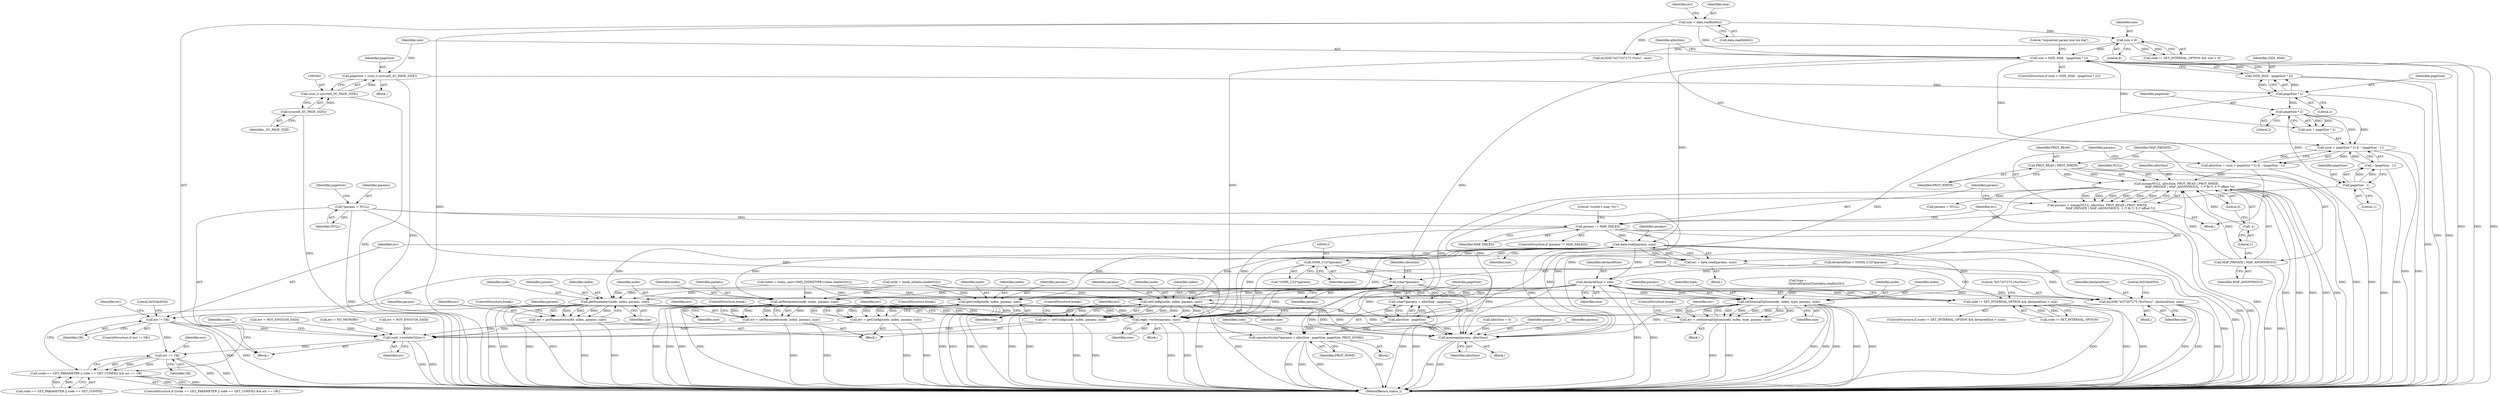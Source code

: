 digraph "0_Android_295c883fe3105b19bcd0f9e07d54c6b589fc5bff@API" {
"1000392" [label="(Call,data.read(params, size))"];
"1000386" [label="(Call,params != MAP_FAILED)"];
"1000309" [label="(Call,*params = NULL)"];
"1000371" [label="(Call,params = mmap(NULL, allocSize, PROT_READ | PROT_WRITE,\n                            MAP_PRIVATE | MAP_ANONYMOUS, -1 /* fd */, 0 /* offset */))"];
"1000373" [label="(Call,mmap(NULL, allocSize, PROT_READ | PROT_WRITE,\n                            MAP_PRIVATE | MAP_ANONYMOUS, -1 /* fd */, 0 /* offset */))"];
"1000359" [label="(Call,allocSize = (size + pageSize * 2) & ~(pageSize - 1))"];
"1000361" [label="(Call,(size + pageSize * 2) & ~(pageSize - 1))"];
"1000347" [label="(Call,size > SIZE_MAX - (pageSize * 2))"];
"1000325" [label="(Call,size < 8)"];
"1000301" [label="(Call,size = data.readInt64())"];
"1000349" [label="(Call,SIZE_MAX - (pageSize * 2))"];
"1000351" [label="(Call,pageSize * 2)"];
"1000340" [label="(Call,pageSize = (size_t) sysconf(_SC_PAGE_SIZE))"];
"1000342" [label="(Call,(size_t) sysconf(_SC_PAGE_SIZE))"];
"1000344" [label="(Call,sysconf(_SC_PAGE_SIZE))"];
"1000364" [label="(Call,pageSize * 2)"];
"1000367" [label="(Call,~(pageSize - 1))"];
"1000368" [label="(Call,pageSize - 1)"];
"1000376" [label="(Call,PROT_READ | PROT_WRITE)"];
"1000379" [label="(Call,MAP_PRIVATE | MAP_ANONYMOUS)"];
"1000382" [label="(Call,-1)"];
"1000390" [label="(Call,err = data.read(params, size))"];
"1000396" [label="(Call,err != OK)"];
"1000507" [label="(Call,reply->writeInt32(err))"];
"1000518" [label="(Call,err == OK)"];
"1000510" [label="(Call,(code == GET_PARAMETER || code == GET_CONFIG) && err == OK)"];
"1000412" [label="(Call,(OMX_U32*)params)"];
"1000435" [label="(Call,(char*)params)"];
"1000433" [label="(Call,mprotect((char*)params + allocSize - pageSize, pageSize, PROT_NONE))"];
"1000434" [label="(Call,(char*)params + allocSize - pageSize)"];
"1000449" [label="(Call,getParameter(node, index, params, size))"];
"1000447" [label="(Call,err = getParameter(node, index, params, size))"];
"1000522" [label="(Call,reply->write(params, size))"];
"1000528" [label="(Call,munmap(params, allocSize))"];
"1000458" [label="(Call,setParameter(node, index, params, size))"];
"1000456" [label="(Call,err = setParameter(node, index, params, size))"];
"1000467" [label="(Call,getConfig(node, index, params, size))"];
"1000465" [label="(Call,err = getConfig(node, index, params, size))"];
"1000476" [label="(Call,setConfig(node, index, params, size))"];
"1000474" [label="(Call,err = setConfig(node, index, params, size))"];
"1000492" [label="(Call,setInternalOption(node, index, type, params, size))"];
"1000490" [label="(Call,err = setInternalOption(node, index, type, params, size))"];
"1000420" [label="(Call,declaredSize > size)"];
"1000416" [label="(Call,code != SET_INTERNAL_OPTION && declaredSize > size)"];
"1000424" [label="(Call,ALOGE(\"b/27207275 (%u/%zu)\", declaredSize, size))"];
"1000510" [label="(Call,(code == GET_PARAMETER || code == GET_CONFIG) && err == OK)"];
"1000494" [label="(Identifier,index)"];
"1000310" [label="(Identifier,params)"];
"1000349" [label="(Call,SIZE_MAX - (pageSize * 2))"];
"1000416" [label="(Call,code != SET_INTERNAL_OPTION && declaredSize > size)"];
"1000427" [label="(Identifier,size)"];
"1000321" [label="(Call,code != SET_INTERNAL_OPTION && size < 8)"];
"1000524" [label="(Identifier,size)"];
"1000384" [label="(Literal,0)"];
"1000479" [label="(Identifier,params)"];
"1000434" [label="(Call,(char*)params + allocSize - pageSize)"];
"1000420" [label="(Call,declaredSize > size)"];
"1000325" [label="(Call,size < 8)"];
"1000520" [label="(Identifier,OK)"];
"1000509" [label="(ControlStructure,if ((code == GET_PARAMETER || code == GET_CONFIG) && err == OK))"];
"1000398" [label="(Identifier,OK)"];
"1000337" [label="(Call,err = NO_MEMORY)"];
"1000449" [label="(Call,getParameter(node, index, params, size))"];
"1000348" [label="(Identifier,size)"];
"1000461" [label="(Identifier,params)"];
"1000453" [label="(Identifier,size)"];
"1000374" [label="(Identifier,NULL)"];
"1000295" [label="(Call,index = static_cast<OMX_INDEXTYPE>(data.readInt32()))"];
"1000397" [label="(Identifier,err)"];
"1000496" [label="(Identifier,params)"];
"1000311" [label="(Identifier,NULL)"];
"1000344" [label="(Call,sysconf(_SC_PAGE_SIZE))"];
"1000441" [label="(Identifier,pageSize)"];
"1000306" [label="(Identifier,err)"];
"1000382" [label="(Call,-1)"];
"1000421" [label="(Identifier,declaredSize)"];
"1000467" [label="(Call,getConfig(node, index, params, size))"];
"1000472" [label="(ControlStructure,break;)"];
"1000495" [label="(Identifier,type)"];
"1000485" [label="(Call,type =\n                                        (InternalOptionType)data.readInt32())"];
"1001343" [label="(MethodReturn,status_t)"];
"1000352" [label="(Identifier,pageSize)"];
"1000425" [label="(Literal,\"b/27207275 (%u/%zu)\")"];
"1000392" [label="(Call,data.read(params, size))"];
"1000375" [label="(Identifier,allocSize)"];
"1000437" [label="(Identifier,params)"];
"1000422" [label="(Identifier,size)"];
"1000369" [label="(Identifier,pageSize)"];
"1000451" [label="(Identifier,index)"];
"1000385" [label="(ControlStructure,if (params != MAP_FAILED))"];
"1000317" [label="(Call,allocSize = 0)"];
"1000459" [label="(Identifier,node)"];
"1000493" [label="(Identifier,node)"];
"1000471" [label="(Identifier,size)"];
"1000405" [label="(Call,err = NOT_ENOUGH_DATA)"];
"1000432" [label="(Block,)"];
"1000394" [label="(Identifier,size)"];
"1000528" [label="(Call,munmap(params, allocSize))"];
"1000511" [label="(Call,code == GET_PARAMETER || code == GET_CONFIG)"];
"1000477" [label="(Identifier,node)"];
"1000491" [label="(Identifier,err)"];
"1000481" [label="(ControlStructure,break;)"];
"1000454" [label="(ControlStructure,break;)"];
"1000497" [label="(Identifier,size)"];
"1000302" [label="(Identifier,size)"];
"1000350" [label="(Identifier,SIZE_MAX)"];
"1000360" [label="(Identifier,allocSize)"];
"1000356" [label="(Literal,\"requested param size too big\")"];
"1000396" [label="(Call,err != OK)"];
"1000518" [label="(Call,err == OK)"];
"1000370" [label="(Literal,1)"];
"1000530" [label="(Identifier,allocSize)"];
"1000522" [label="(Call,reply->write(params, size))"];
"1000387" [label="(Identifier,params)"];
"1000521" [label="(Block,)"];
"1000423" [label="(Block,)"];
"1000388" [label="(Identifier,MAP_FAILED)"];
"1000447" [label="(Call,err = getParameter(node, index, params, size))"];
"1000483" [label="(Block,)"];
"1000373" [label="(Call,mmap(NULL, allocSize, PROT_READ | PROT_WRITE,\n                            MAP_PRIVATE | MAP_ANONYMOUS, -1 /* fd */, 0 /* offset */))"];
"1000353" [label="(Literal,2)"];
"1000468" [label="(Identifier,node)"];
"1000361" [label="(Call,(size + pageSize * 2) & ~(pageSize - 1))"];
"1000377" [label="(Identifier,PROT_READ)"];
"1000426" [label="(Identifier,declaredSize)"];
"1000368" [label="(Call,pageSize - 1)"];
"1000523" [label="(Identifier,params)"];
"1000345" [label="(Identifier,_SC_PAGE_SIZE)"];
"1000386" [label="(Call,params != MAP_FAILED)"];
"1000314" [label="(Identifier,pageSize)"];
"1000362" [label="(Call,size + pageSize * 2)"];
"1000347" [label="(Call,size > SIZE_MAX - (pageSize * 2))"];
"1000376" [label="(Call,PROT_READ | PROT_WRITE)"];
"1000460" [label="(Identifier,index)"];
"1000424" [label="(Call,ALOGE(\"b/27207275 (%u/%zu)\", declaredSize, size))"];
"1000531" [label="(Call,params = NULL)"];
"1000336" [label="(Block,)"];
"1000381" [label="(Identifier,MAP_ANONYMOUS)"];
"1000342" [label="(Call,(size_t) sysconf(_SC_PAGE_SIZE))"];
"1000433" [label="(Call,mprotect((char*)params + allocSize - pageSize, pageSize, PROT_NONE))"];
"1000283" [label="(Block,)"];
"1000367" [label="(Call,~(pageSize - 1))"];
"1000476" [label="(Call,setConfig(node, index, params, size))"];
"1000401" [label="(Literal,0x534e4554)"];
"1000508" [label="(Identifier,err)"];
"1000463" [label="(ControlStructure,break;)"];
"1000359" [label="(Call,allocSize = (size + pageSize * 2) & ~(pageSize - 1))"];
"1000366" [label="(Literal,2)"];
"1000442" [label="(Identifier,PROT_NONE)"];
"1000301" [label="(Call,size = data.readInt64())"];
"1000303" [label="(Call,data.readInt64())"];
"1000456" [label="(Call,err = setParameter(node, index, params, size))"];
"1000393" [label="(Identifier,params)"];
"1000389" [label="(Block,)"];
"1000444" [label="(Identifier,code)"];
"1000341" [label="(Identifier,pageSize)"];
"1000462" [label="(Identifier,size)"];
"1000457" [label="(Identifier,err)"];
"1000480" [label="(Identifier,size)"];
"1000529" [label="(Identifier,params)"];
"1000412" [label="(Call,(OMX_U32*)params)"];
"1000465" [label="(Call,err = getConfig(node, index, params, size))"];
"1000526" [label="(Identifier,params)"];
"1000475" [label="(Identifier,err)"];
"1000448" [label="(Identifier,err)"];
"1000417" [label="(Call,code != SET_INTERNAL_OPTION)"];
"1000391" [label="(Identifier,err)"];
"1000450" [label="(Identifier,node)"];
"1000527" [label="(Block,)"];
"1000513" [label="(Identifier,code)"];
"1000532" [label="(Identifier,params)"];
"1000466" [label="(Identifier,err)"];
"1000364" [label="(Call,pageSize * 2)"];
"1000458" [label="(Call,setParameter(node, index, params, size))"];
"1000309" [label="(Call,*params = NULL)"];
"1000346" [label="(ControlStructure,if (size > SIZE_MAX - (pageSize * 2)))"];
"1000429" [label="(Literal,0x534e4554)"];
"1000438" [label="(Call,allocSize - pageSize)"];
"1000365" [label="(Identifier,pageSize)"];
"1000411" [label="(Call,*(OMX_U32*)params)"];
"1000379" [label="(Call,MAP_PRIVATE | MAP_ANONYMOUS)"];
"1000435" [label="(Call,(char*)params)"];
"1000498" [label="(ControlStructure,break;)"];
"1000329" [label="(Call,ALOGE(\"b/27207275 (%zu)\", size))"];
"1000305" [label="(Call,err = NOT_ENOUGH_DATA)"];
"1000358" [label="(Block,)"];
"1000372" [label="(Identifier,params)"];
"1000406" [label="(Identifier,err)"];
"1000492" [label="(Call,setInternalOption(node, index, type, params, size))"];
"1000519" [label="(Identifier,err)"];
"1000340" [label="(Call,pageSize = (size_t) sysconf(_SC_PAGE_SIZE))"];
"1000507" [label="(Call,reply->writeInt32(err))"];
"1000390" [label="(Call,err = data.read(params, size))"];
"1000445" [label="(Block,)"];
"1000504" [label="(Literal,\"couldn't map: %s\")"];
"1000439" [label="(Identifier,allocSize)"];
"1000351" [label="(Call,pageSize * 2)"];
"1000490" [label="(Call,err = setInternalOption(node, index, type, params, size))"];
"1000452" [label="(Identifier,params)"];
"1000326" [label="(Identifier,size)"];
"1000469" [label="(Identifier,index)"];
"1000371" [label="(Call,params = mmap(NULL, allocSize, PROT_READ | PROT_WRITE,\n                            MAP_PRIVATE | MAP_ANONYMOUS, -1 /* fd */, 0 /* offset */))"];
"1000378" [label="(Identifier,PROT_WRITE)"];
"1000470" [label="(Identifier,params)"];
"1000409" [label="(Call,declaredSize = *(OMX_U32*)params)"];
"1000380" [label="(Identifier,MAP_PRIVATE)"];
"1000478" [label="(Identifier,index)"];
"1000395" [label="(ControlStructure,if (err != OK))"];
"1000383" [label="(Literal,1)"];
"1000327" [label="(Literal,8)"];
"1000474" [label="(Call,err = setConfig(node, index, params, size))"];
"1000415" [label="(ControlStructure,if (code != SET_INTERNAL_OPTION && declaredSize > size))"];
"1000289" [label="(Call,node = (node_id)data.readInt32())"];
"1000414" [label="(Identifier,params)"];
"1000392" -> "1000390"  [label="AST: "];
"1000392" -> "1000394"  [label="CFG: "];
"1000393" -> "1000392"  [label="AST: "];
"1000394" -> "1000392"  [label="AST: "];
"1000390" -> "1000392"  [label="CFG: "];
"1000392" -> "1001343"  [label="DDG: "];
"1000392" -> "1000390"  [label="DDG: "];
"1000392" -> "1000390"  [label="DDG: "];
"1000386" -> "1000392"  [label="DDG: "];
"1000347" -> "1000392"  [label="DDG: "];
"1000392" -> "1000412"  [label="DDG: "];
"1000392" -> "1000420"  [label="DDG: "];
"1000392" -> "1000424"  [label="DDG: "];
"1000392" -> "1000449"  [label="DDG: "];
"1000392" -> "1000458"  [label="DDG: "];
"1000392" -> "1000467"  [label="DDG: "];
"1000392" -> "1000476"  [label="DDG: "];
"1000392" -> "1000492"  [label="DDG: "];
"1000392" -> "1000522"  [label="DDG: "];
"1000392" -> "1000522"  [label="DDG: "];
"1000392" -> "1000528"  [label="DDG: "];
"1000386" -> "1000385"  [label="AST: "];
"1000386" -> "1000388"  [label="CFG: "];
"1000387" -> "1000386"  [label="AST: "];
"1000388" -> "1000386"  [label="AST: "];
"1000391" -> "1000386"  [label="CFG: "];
"1000504" -> "1000386"  [label="CFG: "];
"1000386" -> "1001343"  [label="DDG: "];
"1000386" -> "1001343"  [label="DDG: "];
"1000309" -> "1000386"  [label="DDG: "];
"1000371" -> "1000386"  [label="DDG: "];
"1000386" -> "1000522"  [label="DDG: "];
"1000386" -> "1000528"  [label="DDG: "];
"1000309" -> "1000283"  [label="AST: "];
"1000309" -> "1000311"  [label="CFG: "];
"1000310" -> "1000309"  [label="AST: "];
"1000311" -> "1000309"  [label="AST: "];
"1000314" -> "1000309"  [label="CFG: "];
"1000309" -> "1001343"  [label="DDG: "];
"1000309" -> "1000522"  [label="DDG: "];
"1000309" -> "1000528"  [label="DDG: "];
"1000371" -> "1000358"  [label="AST: "];
"1000371" -> "1000373"  [label="CFG: "];
"1000372" -> "1000371"  [label="AST: "];
"1000373" -> "1000371"  [label="AST: "];
"1000387" -> "1000371"  [label="CFG: "];
"1000371" -> "1001343"  [label="DDG: "];
"1000373" -> "1000371"  [label="DDG: "];
"1000373" -> "1000371"  [label="DDG: "];
"1000373" -> "1000371"  [label="DDG: "];
"1000373" -> "1000371"  [label="DDG: "];
"1000373" -> "1000371"  [label="DDG: "];
"1000373" -> "1000371"  [label="DDG: "];
"1000373" -> "1000384"  [label="CFG: "];
"1000374" -> "1000373"  [label="AST: "];
"1000375" -> "1000373"  [label="AST: "];
"1000376" -> "1000373"  [label="AST: "];
"1000379" -> "1000373"  [label="AST: "];
"1000382" -> "1000373"  [label="AST: "];
"1000384" -> "1000373"  [label="AST: "];
"1000373" -> "1001343"  [label="DDG: "];
"1000373" -> "1001343"  [label="DDG: "];
"1000373" -> "1001343"  [label="DDG: "];
"1000373" -> "1001343"  [label="DDG: "];
"1000373" -> "1001343"  [label="DDG: "];
"1000359" -> "1000373"  [label="DDG: "];
"1000376" -> "1000373"  [label="DDG: "];
"1000376" -> "1000373"  [label="DDG: "];
"1000379" -> "1000373"  [label="DDG: "];
"1000379" -> "1000373"  [label="DDG: "];
"1000382" -> "1000373"  [label="DDG: "];
"1000373" -> "1000438"  [label="DDG: "];
"1000373" -> "1000528"  [label="DDG: "];
"1000373" -> "1000531"  [label="DDG: "];
"1000359" -> "1000358"  [label="AST: "];
"1000359" -> "1000361"  [label="CFG: "];
"1000360" -> "1000359"  [label="AST: "];
"1000361" -> "1000359"  [label="AST: "];
"1000372" -> "1000359"  [label="CFG: "];
"1000359" -> "1001343"  [label="DDG: "];
"1000361" -> "1000359"  [label="DDG: "];
"1000361" -> "1000359"  [label="DDG: "];
"1000361" -> "1000367"  [label="CFG: "];
"1000362" -> "1000361"  [label="AST: "];
"1000367" -> "1000361"  [label="AST: "];
"1000361" -> "1001343"  [label="DDG: "];
"1000361" -> "1001343"  [label="DDG: "];
"1000347" -> "1000361"  [label="DDG: "];
"1000364" -> "1000361"  [label="DDG: "];
"1000364" -> "1000361"  [label="DDG: "];
"1000367" -> "1000361"  [label="DDG: "];
"1000347" -> "1000346"  [label="AST: "];
"1000347" -> "1000349"  [label="CFG: "];
"1000348" -> "1000347"  [label="AST: "];
"1000349" -> "1000347"  [label="AST: "];
"1000356" -> "1000347"  [label="CFG: "];
"1000360" -> "1000347"  [label="CFG: "];
"1000347" -> "1001343"  [label="DDG: "];
"1000347" -> "1001343"  [label="DDG: "];
"1000347" -> "1001343"  [label="DDG: "];
"1000325" -> "1000347"  [label="DDG: "];
"1000301" -> "1000347"  [label="DDG: "];
"1000349" -> "1000347"  [label="DDG: "];
"1000349" -> "1000347"  [label="DDG: "];
"1000347" -> "1000362"  [label="DDG: "];
"1000347" -> "1000522"  [label="DDG: "];
"1000325" -> "1000321"  [label="AST: "];
"1000325" -> "1000327"  [label="CFG: "];
"1000326" -> "1000325"  [label="AST: "];
"1000327" -> "1000325"  [label="AST: "];
"1000321" -> "1000325"  [label="CFG: "];
"1000325" -> "1000321"  [label="DDG: "];
"1000325" -> "1000321"  [label="DDG: "];
"1000301" -> "1000325"  [label="DDG: "];
"1000325" -> "1000329"  [label="DDG: "];
"1000301" -> "1000283"  [label="AST: "];
"1000301" -> "1000303"  [label="CFG: "];
"1000302" -> "1000301"  [label="AST: "];
"1000303" -> "1000301"  [label="AST: "];
"1000306" -> "1000301"  [label="CFG: "];
"1000301" -> "1001343"  [label="DDG: "];
"1000301" -> "1000329"  [label="DDG: "];
"1000349" -> "1000351"  [label="CFG: "];
"1000350" -> "1000349"  [label="AST: "];
"1000351" -> "1000349"  [label="AST: "];
"1000349" -> "1001343"  [label="DDG: "];
"1000349" -> "1001343"  [label="DDG: "];
"1000351" -> "1000349"  [label="DDG: "];
"1000351" -> "1000349"  [label="DDG: "];
"1000351" -> "1000353"  [label="CFG: "];
"1000352" -> "1000351"  [label="AST: "];
"1000353" -> "1000351"  [label="AST: "];
"1000351" -> "1001343"  [label="DDG: "];
"1000340" -> "1000351"  [label="DDG: "];
"1000351" -> "1000364"  [label="DDG: "];
"1000351" -> "1000438"  [label="DDG: "];
"1000340" -> "1000336"  [label="AST: "];
"1000340" -> "1000342"  [label="CFG: "];
"1000341" -> "1000340"  [label="AST: "];
"1000342" -> "1000340"  [label="AST: "];
"1000348" -> "1000340"  [label="CFG: "];
"1000340" -> "1001343"  [label="DDG: "];
"1000342" -> "1000340"  [label="DDG: "];
"1000342" -> "1000344"  [label="CFG: "];
"1000343" -> "1000342"  [label="AST: "];
"1000344" -> "1000342"  [label="AST: "];
"1000342" -> "1001343"  [label="DDG: "];
"1000344" -> "1000342"  [label="DDG: "];
"1000344" -> "1000345"  [label="CFG: "];
"1000345" -> "1000344"  [label="AST: "];
"1000344" -> "1001343"  [label="DDG: "];
"1000364" -> "1000362"  [label="AST: "];
"1000364" -> "1000366"  [label="CFG: "];
"1000365" -> "1000364"  [label="AST: "];
"1000366" -> "1000364"  [label="AST: "];
"1000362" -> "1000364"  [label="CFG: "];
"1000364" -> "1000362"  [label="DDG: "];
"1000364" -> "1000362"  [label="DDG: "];
"1000364" -> "1000368"  [label="DDG: "];
"1000367" -> "1000368"  [label="CFG: "];
"1000368" -> "1000367"  [label="AST: "];
"1000367" -> "1001343"  [label="DDG: "];
"1000368" -> "1000367"  [label="DDG: "];
"1000368" -> "1000367"  [label="DDG: "];
"1000368" -> "1000370"  [label="CFG: "];
"1000369" -> "1000368"  [label="AST: "];
"1000370" -> "1000368"  [label="AST: "];
"1000368" -> "1001343"  [label="DDG: "];
"1000368" -> "1000438"  [label="DDG: "];
"1000376" -> "1000378"  [label="CFG: "];
"1000377" -> "1000376"  [label="AST: "];
"1000378" -> "1000376"  [label="AST: "];
"1000380" -> "1000376"  [label="CFG: "];
"1000376" -> "1001343"  [label="DDG: "];
"1000376" -> "1001343"  [label="DDG: "];
"1000379" -> "1000381"  [label="CFG: "];
"1000380" -> "1000379"  [label="AST: "];
"1000381" -> "1000379"  [label="AST: "];
"1000383" -> "1000379"  [label="CFG: "];
"1000379" -> "1001343"  [label="DDG: "];
"1000379" -> "1001343"  [label="DDG: "];
"1000382" -> "1000383"  [label="CFG: "];
"1000383" -> "1000382"  [label="AST: "];
"1000384" -> "1000382"  [label="CFG: "];
"1000390" -> "1000389"  [label="AST: "];
"1000391" -> "1000390"  [label="AST: "];
"1000397" -> "1000390"  [label="CFG: "];
"1000390" -> "1001343"  [label="DDG: "];
"1000390" -> "1000396"  [label="DDG: "];
"1000396" -> "1000395"  [label="AST: "];
"1000396" -> "1000398"  [label="CFG: "];
"1000397" -> "1000396"  [label="AST: "];
"1000398" -> "1000396"  [label="AST: "];
"1000401" -> "1000396"  [label="CFG: "];
"1000406" -> "1000396"  [label="CFG: "];
"1000396" -> "1001343"  [label="DDG: "];
"1000396" -> "1001343"  [label="DDG: "];
"1000396" -> "1000507"  [label="DDG: "];
"1000396" -> "1000518"  [label="DDG: "];
"1000507" -> "1000283"  [label="AST: "];
"1000507" -> "1000508"  [label="CFG: "];
"1000508" -> "1000507"  [label="AST: "];
"1000513" -> "1000507"  [label="CFG: "];
"1000507" -> "1001343"  [label="DDG: "];
"1000507" -> "1001343"  [label="DDG: "];
"1000456" -> "1000507"  [label="DDG: "];
"1000337" -> "1000507"  [label="DDG: "];
"1000474" -> "1000507"  [label="DDG: "];
"1000405" -> "1000507"  [label="DDG: "];
"1000447" -> "1000507"  [label="DDG: "];
"1000465" -> "1000507"  [label="DDG: "];
"1000490" -> "1000507"  [label="DDG: "];
"1000305" -> "1000507"  [label="DDG: "];
"1000507" -> "1000518"  [label="DDG: "];
"1000518" -> "1000510"  [label="AST: "];
"1000518" -> "1000520"  [label="CFG: "];
"1000519" -> "1000518"  [label="AST: "];
"1000520" -> "1000518"  [label="AST: "];
"1000510" -> "1000518"  [label="CFG: "];
"1000518" -> "1001343"  [label="DDG: "];
"1000518" -> "1001343"  [label="DDG: "];
"1000518" -> "1000510"  [label="DDG: "];
"1000518" -> "1000510"  [label="DDG: "];
"1000510" -> "1000509"  [label="AST: "];
"1000510" -> "1000511"  [label="CFG: "];
"1000511" -> "1000510"  [label="AST: "];
"1000523" -> "1000510"  [label="CFG: "];
"1000526" -> "1000510"  [label="CFG: "];
"1000510" -> "1001343"  [label="DDG: "];
"1000510" -> "1001343"  [label="DDG: "];
"1000510" -> "1001343"  [label="DDG: "];
"1000511" -> "1000510"  [label="DDG: "];
"1000511" -> "1000510"  [label="DDG: "];
"1000412" -> "1000411"  [label="AST: "];
"1000412" -> "1000414"  [label="CFG: "];
"1000413" -> "1000412"  [label="AST: "];
"1000414" -> "1000412"  [label="AST: "];
"1000411" -> "1000412"  [label="CFG: "];
"1000412" -> "1000435"  [label="DDG: "];
"1000412" -> "1000522"  [label="DDG: "];
"1000412" -> "1000528"  [label="DDG: "];
"1000435" -> "1000434"  [label="AST: "];
"1000435" -> "1000437"  [label="CFG: "];
"1000436" -> "1000435"  [label="AST: "];
"1000437" -> "1000435"  [label="AST: "];
"1000439" -> "1000435"  [label="CFG: "];
"1000435" -> "1000433"  [label="DDG: "];
"1000435" -> "1000434"  [label="DDG: "];
"1000435" -> "1000449"  [label="DDG: "];
"1000435" -> "1000458"  [label="DDG: "];
"1000435" -> "1000467"  [label="DDG: "];
"1000435" -> "1000476"  [label="DDG: "];
"1000435" -> "1000492"  [label="DDG: "];
"1000435" -> "1000522"  [label="DDG: "];
"1000435" -> "1000528"  [label="DDG: "];
"1000433" -> "1000432"  [label="AST: "];
"1000433" -> "1000442"  [label="CFG: "];
"1000434" -> "1000433"  [label="AST: "];
"1000441" -> "1000433"  [label="AST: "];
"1000442" -> "1000433"  [label="AST: "];
"1000444" -> "1000433"  [label="CFG: "];
"1000433" -> "1001343"  [label="DDG: "];
"1000433" -> "1001343"  [label="DDG: "];
"1000433" -> "1001343"  [label="DDG: "];
"1000433" -> "1001343"  [label="DDG: "];
"1000438" -> "1000433"  [label="DDG: "];
"1000438" -> "1000433"  [label="DDG: "];
"1000434" -> "1000438"  [label="CFG: "];
"1000438" -> "1000434"  [label="AST: "];
"1000441" -> "1000434"  [label="CFG: "];
"1000434" -> "1001343"  [label="DDG: "];
"1000434" -> "1001343"  [label="DDG: "];
"1000438" -> "1000434"  [label="DDG: "];
"1000438" -> "1000434"  [label="DDG: "];
"1000449" -> "1000447"  [label="AST: "];
"1000449" -> "1000453"  [label="CFG: "];
"1000450" -> "1000449"  [label="AST: "];
"1000451" -> "1000449"  [label="AST: "];
"1000452" -> "1000449"  [label="AST: "];
"1000453" -> "1000449"  [label="AST: "];
"1000447" -> "1000449"  [label="CFG: "];
"1000449" -> "1001343"  [label="DDG: "];
"1000449" -> "1001343"  [label="DDG: "];
"1000449" -> "1001343"  [label="DDG: "];
"1000449" -> "1001343"  [label="DDG: "];
"1000449" -> "1000447"  [label="DDG: "];
"1000449" -> "1000447"  [label="DDG: "];
"1000449" -> "1000447"  [label="DDG: "];
"1000449" -> "1000447"  [label="DDG: "];
"1000289" -> "1000449"  [label="DDG: "];
"1000295" -> "1000449"  [label="DDG: "];
"1000420" -> "1000449"  [label="DDG: "];
"1000449" -> "1000522"  [label="DDG: "];
"1000449" -> "1000522"  [label="DDG: "];
"1000449" -> "1000528"  [label="DDG: "];
"1000447" -> "1000445"  [label="AST: "];
"1000448" -> "1000447"  [label="AST: "];
"1000454" -> "1000447"  [label="CFG: "];
"1000447" -> "1001343"  [label="DDG: "];
"1000447" -> "1001343"  [label="DDG: "];
"1000522" -> "1000521"  [label="AST: "];
"1000522" -> "1000524"  [label="CFG: "];
"1000523" -> "1000522"  [label="AST: "];
"1000524" -> "1000522"  [label="AST: "];
"1000526" -> "1000522"  [label="CFG: "];
"1000522" -> "1001343"  [label="DDG: "];
"1000522" -> "1001343"  [label="DDG: "];
"1000458" -> "1000522"  [label="DDG: "];
"1000458" -> "1000522"  [label="DDG: "];
"1000492" -> "1000522"  [label="DDG: "];
"1000492" -> "1000522"  [label="DDG: "];
"1000467" -> "1000522"  [label="DDG: "];
"1000467" -> "1000522"  [label="DDG: "];
"1000476" -> "1000522"  [label="DDG: "];
"1000476" -> "1000522"  [label="DDG: "];
"1000329" -> "1000522"  [label="DDG: "];
"1000424" -> "1000522"  [label="DDG: "];
"1000420" -> "1000522"  [label="DDG: "];
"1000522" -> "1000528"  [label="DDG: "];
"1000528" -> "1000527"  [label="AST: "];
"1000528" -> "1000530"  [label="CFG: "];
"1000529" -> "1000528"  [label="AST: "];
"1000530" -> "1000528"  [label="AST: "];
"1000532" -> "1000528"  [label="CFG: "];
"1000528" -> "1001343"  [label="DDG: "];
"1000528" -> "1001343"  [label="DDG: "];
"1000458" -> "1000528"  [label="DDG: "];
"1000492" -> "1000528"  [label="DDG: "];
"1000467" -> "1000528"  [label="DDG: "];
"1000476" -> "1000528"  [label="DDG: "];
"1000317" -> "1000528"  [label="DDG: "];
"1000438" -> "1000528"  [label="DDG: "];
"1000458" -> "1000456"  [label="AST: "];
"1000458" -> "1000462"  [label="CFG: "];
"1000459" -> "1000458"  [label="AST: "];
"1000460" -> "1000458"  [label="AST: "];
"1000461" -> "1000458"  [label="AST: "];
"1000462" -> "1000458"  [label="AST: "];
"1000456" -> "1000458"  [label="CFG: "];
"1000458" -> "1001343"  [label="DDG: "];
"1000458" -> "1001343"  [label="DDG: "];
"1000458" -> "1001343"  [label="DDG: "];
"1000458" -> "1001343"  [label="DDG: "];
"1000458" -> "1000456"  [label="DDG: "];
"1000458" -> "1000456"  [label="DDG: "];
"1000458" -> "1000456"  [label="DDG: "];
"1000458" -> "1000456"  [label="DDG: "];
"1000289" -> "1000458"  [label="DDG: "];
"1000295" -> "1000458"  [label="DDG: "];
"1000420" -> "1000458"  [label="DDG: "];
"1000456" -> "1000445"  [label="AST: "];
"1000457" -> "1000456"  [label="AST: "];
"1000463" -> "1000456"  [label="CFG: "];
"1000456" -> "1001343"  [label="DDG: "];
"1000456" -> "1001343"  [label="DDG: "];
"1000467" -> "1000465"  [label="AST: "];
"1000467" -> "1000471"  [label="CFG: "];
"1000468" -> "1000467"  [label="AST: "];
"1000469" -> "1000467"  [label="AST: "];
"1000470" -> "1000467"  [label="AST: "];
"1000471" -> "1000467"  [label="AST: "];
"1000465" -> "1000467"  [label="CFG: "];
"1000467" -> "1001343"  [label="DDG: "];
"1000467" -> "1001343"  [label="DDG: "];
"1000467" -> "1001343"  [label="DDG: "];
"1000467" -> "1001343"  [label="DDG: "];
"1000467" -> "1000465"  [label="DDG: "];
"1000467" -> "1000465"  [label="DDG: "];
"1000467" -> "1000465"  [label="DDG: "];
"1000467" -> "1000465"  [label="DDG: "];
"1000289" -> "1000467"  [label="DDG: "];
"1000295" -> "1000467"  [label="DDG: "];
"1000420" -> "1000467"  [label="DDG: "];
"1000465" -> "1000445"  [label="AST: "];
"1000466" -> "1000465"  [label="AST: "];
"1000472" -> "1000465"  [label="CFG: "];
"1000465" -> "1001343"  [label="DDG: "];
"1000465" -> "1001343"  [label="DDG: "];
"1000476" -> "1000474"  [label="AST: "];
"1000476" -> "1000480"  [label="CFG: "];
"1000477" -> "1000476"  [label="AST: "];
"1000478" -> "1000476"  [label="AST: "];
"1000479" -> "1000476"  [label="AST: "];
"1000480" -> "1000476"  [label="AST: "];
"1000474" -> "1000476"  [label="CFG: "];
"1000476" -> "1001343"  [label="DDG: "];
"1000476" -> "1001343"  [label="DDG: "];
"1000476" -> "1001343"  [label="DDG: "];
"1000476" -> "1001343"  [label="DDG: "];
"1000476" -> "1000474"  [label="DDG: "];
"1000476" -> "1000474"  [label="DDG: "];
"1000476" -> "1000474"  [label="DDG: "];
"1000476" -> "1000474"  [label="DDG: "];
"1000289" -> "1000476"  [label="DDG: "];
"1000295" -> "1000476"  [label="DDG: "];
"1000420" -> "1000476"  [label="DDG: "];
"1000474" -> "1000445"  [label="AST: "];
"1000475" -> "1000474"  [label="AST: "];
"1000481" -> "1000474"  [label="CFG: "];
"1000474" -> "1001343"  [label="DDG: "];
"1000474" -> "1001343"  [label="DDG: "];
"1000492" -> "1000490"  [label="AST: "];
"1000492" -> "1000497"  [label="CFG: "];
"1000493" -> "1000492"  [label="AST: "];
"1000494" -> "1000492"  [label="AST: "];
"1000495" -> "1000492"  [label="AST: "];
"1000496" -> "1000492"  [label="AST: "];
"1000497" -> "1000492"  [label="AST: "];
"1000490" -> "1000492"  [label="CFG: "];
"1000492" -> "1001343"  [label="DDG: "];
"1000492" -> "1001343"  [label="DDG: "];
"1000492" -> "1001343"  [label="DDG: "];
"1000492" -> "1001343"  [label="DDG: "];
"1000492" -> "1001343"  [label="DDG: "];
"1000492" -> "1000490"  [label="DDG: "];
"1000492" -> "1000490"  [label="DDG: "];
"1000492" -> "1000490"  [label="DDG: "];
"1000492" -> "1000490"  [label="DDG: "];
"1000492" -> "1000490"  [label="DDG: "];
"1000289" -> "1000492"  [label="DDG: "];
"1000295" -> "1000492"  [label="DDG: "];
"1000485" -> "1000492"  [label="DDG: "];
"1000420" -> "1000492"  [label="DDG: "];
"1000490" -> "1000483"  [label="AST: "];
"1000491" -> "1000490"  [label="AST: "];
"1000498" -> "1000490"  [label="CFG: "];
"1000490" -> "1001343"  [label="DDG: "];
"1000490" -> "1001343"  [label="DDG: "];
"1000420" -> "1000416"  [label="AST: "];
"1000420" -> "1000422"  [label="CFG: "];
"1000421" -> "1000420"  [label="AST: "];
"1000422" -> "1000420"  [label="AST: "];
"1000416" -> "1000420"  [label="CFG: "];
"1000420" -> "1001343"  [label="DDG: "];
"1000420" -> "1001343"  [label="DDG: "];
"1000420" -> "1000416"  [label="DDG: "];
"1000420" -> "1000416"  [label="DDG: "];
"1000409" -> "1000420"  [label="DDG: "];
"1000420" -> "1000424"  [label="DDG: "];
"1000420" -> "1000424"  [label="DDG: "];
"1000416" -> "1000415"  [label="AST: "];
"1000416" -> "1000417"  [label="CFG: "];
"1000417" -> "1000416"  [label="AST: "];
"1000425" -> "1000416"  [label="CFG: "];
"1000436" -> "1000416"  [label="CFG: "];
"1000416" -> "1001343"  [label="DDG: "];
"1000416" -> "1001343"  [label="DDG: "];
"1000416" -> "1001343"  [label="DDG: "];
"1000417" -> "1000416"  [label="DDG: "];
"1000417" -> "1000416"  [label="DDG: "];
"1000424" -> "1000423"  [label="AST: "];
"1000424" -> "1000427"  [label="CFG: "];
"1000425" -> "1000424"  [label="AST: "];
"1000426" -> "1000424"  [label="AST: "];
"1000427" -> "1000424"  [label="AST: "];
"1000429" -> "1000424"  [label="CFG: "];
"1000424" -> "1001343"  [label="DDG: "];
"1000424" -> "1001343"  [label="DDG: "];
"1000424" -> "1001343"  [label="DDG: "];
"1000409" -> "1000424"  [label="DDG: "];
}
